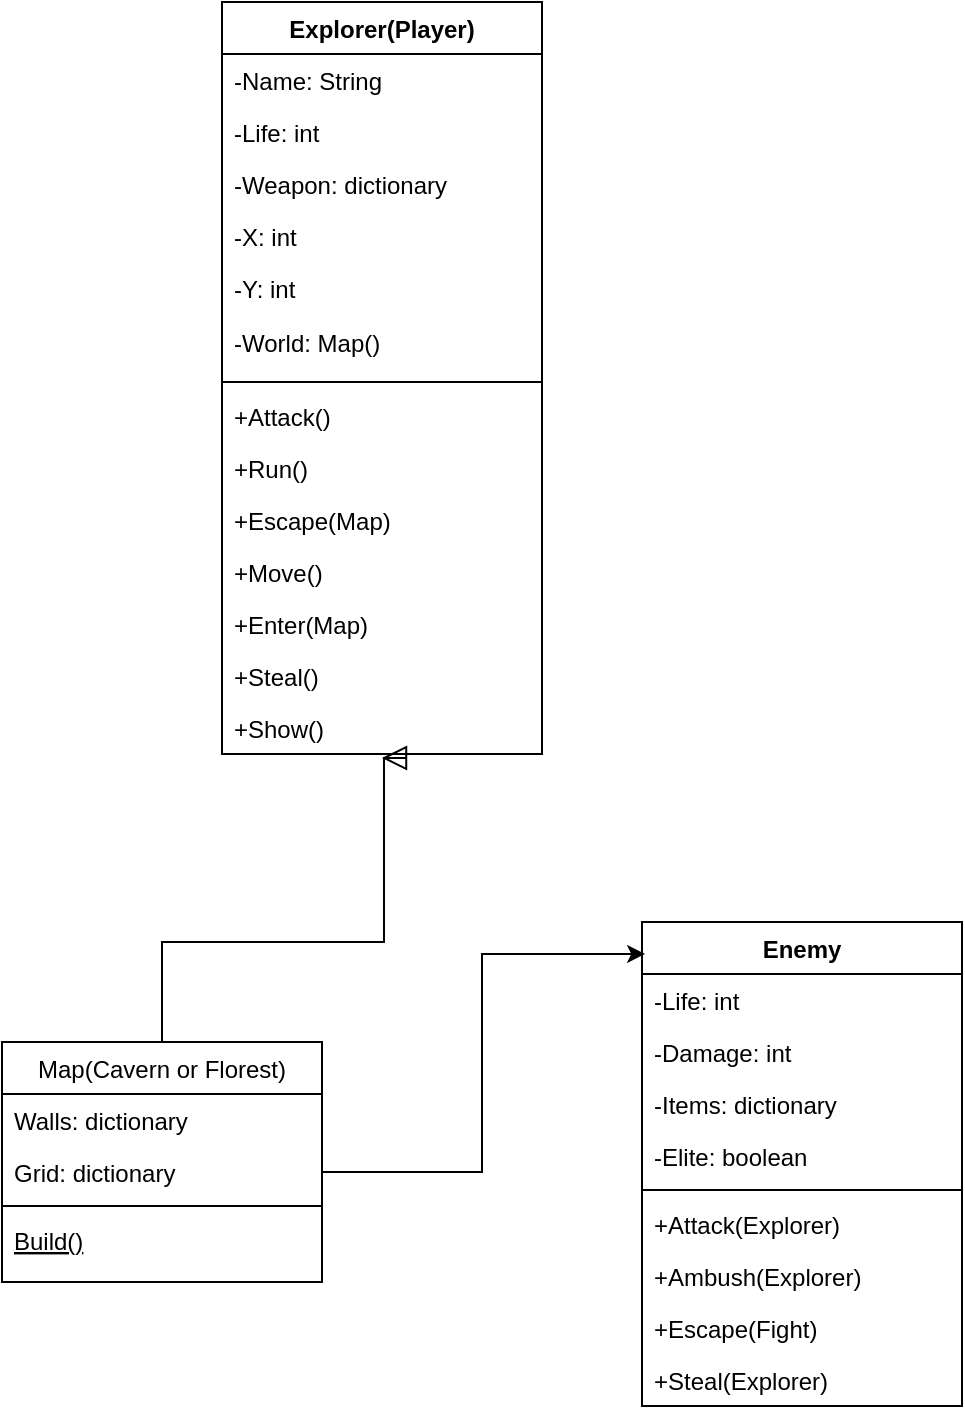 <mxfile version="22.0.4" type="device">
  <diagram id="C5RBs43oDa-KdzZeNtuy" name="Page-1">
    <mxGraphModel dx="1009" dy="550" grid="1" gridSize="10" guides="1" tooltips="1" connect="1" arrows="1" fold="1" page="1" pageScale="1" pageWidth="827" pageHeight="1169" math="0" shadow="0">
      <root>
        <mxCell id="WIyWlLk6GJQsqaUBKTNV-0" />
        <mxCell id="WIyWlLk6GJQsqaUBKTNV-1" parent="WIyWlLk6GJQsqaUBKTNV-0" />
        <mxCell id="zkfFHV4jXpPFQw0GAbJ--6" value="Map(Cavern or Florest)" style="swimlane;fontStyle=0;align=center;verticalAlign=top;childLayout=stackLayout;horizontal=1;startSize=26;horizontalStack=0;resizeParent=1;resizeLast=0;collapsible=1;marginBottom=0;rounded=0;shadow=0;strokeWidth=1;" parent="WIyWlLk6GJQsqaUBKTNV-1" vertex="1">
          <mxGeometry x="110" y="550" width="160" height="120" as="geometry">
            <mxRectangle x="130" y="380" width="160" height="26" as="alternateBounds" />
          </mxGeometry>
        </mxCell>
        <mxCell id="zkfFHV4jXpPFQw0GAbJ--7" value="Walls: dictionary" style="text;align=left;verticalAlign=top;spacingLeft=4;spacingRight=4;overflow=hidden;rotatable=0;points=[[0,0.5],[1,0.5]];portConstraint=eastwest;" parent="zkfFHV4jXpPFQw0GAbJ--6" vertex="1">
          <mxGeometry y="26" width="160" height="26" as="geometry" />
        </mxCell>
        <mxCell id="zkfFHV4jXpPFQw0GAbJ--8" value="Grid: dictionary" style="text;align=left;verticalAlign=top;spacingLeft=4;spacingRight=4;overflow=hidden;rotatable=0;points=[[0,0.5],[1,0.5]];portConstraint=eastwest;rounded=0;shadow=0;html=0;" parent="zkfFHV4jXpPFQw0GAbJ--6" vertex="1">
          <mxGeometry y="52" width="160" height="26" as="geometry" />
        </mxCell>
        <mxCell id="zkfFHV4jXpPFQw0GAbJ--9" value="" style="line;html=1;strokeWidth=1;align=left;verticalAlign=middle;spacingTop=-1;spacingLeft=3;spacingRight=3;rotatable=0;labelPosition=right;points=[];portConstraint=eastwest;" parent="zkfFHV4jXpPFQw0GAbJ--6" vertex="1">
          <mxGeometry y="78" width="160" height="8" as="geometry" />
        </mxCell>
        <mxCell id="zkfFHV4jXpPFQw0GAbJ--10" value="Build()" style="text;align=left;verticalAlign=top;spacingLeft=4;spacingRight=4;overflow=hidden;rotatable=0;points=[[0,0.5],[1,0.5]];portConstraint=eastwest;fontStyle=4" parent="zkfFHV4jXpPFQw0GAbJ--6" vertex="1">
          <mxGeometry y="86" width="160" height="26" as="geometry" />
        </mxCell>
        <mxCell id="zkfFHV4jXpPFQw0GAbJ--12" value="" style="endArrow=block;endSize=10;endFill=0;shadow=0;strokeWidth=1;rounded=0;edgeStyle=orthogonalEdgeStyle;elbow=vertical;" parent="WIyWlLk6GJQsqaUBKTNV-1" source="zkfFHV4jXpPFQw0GAbJ--6" edge="1">
          <mxGeometry width="160" relative="1" as="geometry">
            <mxPoint x="200" y="203" as="sourcePoint" />
            <mxPoint x="300" y="408" as="targetPoint" />
            <Array as="points">
              <mxPoint x="190" y="500" />
              <mxPoint x="301" y="500" />
            </Array>
          </mxGeometry>
        </mxCell>
        <mxCell id="i7Xtcj3G8aZAebKziHfs-32" value="Enemy" style="swimlane;fontStyle=1;childLayout=stackLayout;horizontal=1;startSize=26;horizontalStack=0;resizeParent=1;resizeParentMax=0;resizeLast=0;collapsible=1;marginBottom=0;" vertex="1" parent="WIyWlLk6GJQsqaUBKTNV-1">
          <mxGeometry x="430" y="490" width="160" height="242" as="geometry" />
        </mxCell>
        <mxCell id="i7Xtcj3G8aZAebKziHfs-33" value="-Life: int" style="text;strokeColor=none;fillColor=none;align=left;verticalAlign=top;spacingLeft=4;spacingRight=4;overflow=hidden;rotatable=0;points=[[0,0.5],[1,0.5]];portConstraint=eastwest;" vertex="1" parent="i7Xtcj3G8aZAebKziHfs-32">
          <mxGeometry y="26" width="160" height="26" as="geometry" />
        </mxCell>
        <mxCell id="i7Xtcj3G8aZAebKziHfs-34" value="-Damage: int" style="text;strokeColor=none;fillColor=none;align=left;verticalAlign=top;spacingLeft=4;spacingRight=4;overflow=hidden;rotatable=0;points=[[0,0.5],[1,0.5]];portConstraint=eastwest;" vertex="1" parent="i7Xtcj3G8aZAebKziHfs-32">
          <mxGeometry y="52" width="160" height="26" as="geometry" />
        </mxCell>
        <mxCell id="i7Xtcj3G8aZAebKziHfs-35" value="-Items: dictionary" style="text;strokeColor=none;fillColor=none;align=left;verticalAlign=top;spacingLeft=4;spacingRight=4;overflow=hidden;rotatable=0;points=[[0,0.5],[1,0.5]];portConstraint=eastwest;" vertex="1" parent="i7Xtcj3G8aZAebKziHfs-32">
          <mxGeometry y="78" width="160" height="26" as="geometry" />
        </mxCell>
        <mxCell id="i7Xtcj3G8aZAebKziHfs-36" value="-Elite: boolean" style="text;strokeColor=none;fillColor=none;align=left;verticalAlign=top;spacingLeft=4;spacingRight=4;overflow=hidden;rotatable=0;points=[[0,0.5],[1,0.5]];portConstraint=eastwest;" vertex="1" parent="i7Xtcj3G8aZAebKziHfs-32">
          <mxGeometry y="104" width="160" height="26" as="geometry" />
        </mxCell>
        <mxCell id="i7Xtcj3G8aZAebKziHfs-37" value="" style="line;strokeWidth=1;fillColor=none;align=left;verticalAlign=middle;spacingTop=-1;spacingLeft=3;spacingRight=3;rotatable=0;labelPosition=right;points=[];portConstraint=eastwest;" vertex="1" parent="i7Xtcj3G8aZAebKziHfs-32">
          <mxGeometry y="130" width="160" height="8" as="geometry" />
        </mxCell>
        <mxCell id="i7Xtcj3G8aZAebKziHfs-38" value="+Attack(Explorer)" style="text;strokeColor=none;fillColor=none;align=left;verticalAlign=top;spacingLeft=4;spacingRight=4;overflow=hidden;rotatable=0;points=[[0,0.5],[1,0.5]];portConstraint=eastwest;" vertex="1" parent="i7Xtcj3G8aZAebKziHfs-32">
          <mxGeometry y="138" width="160" height="26" as="geometry" />
        </mxCell>
        <mxCell id="i7Xtcj3G8aZAebKziHfs-39" value="+Ambush(Explorer)" style="text;strokeColor=none;fillColor=none;align=left;verticalAlign=top;spacingLeft=4;spacingRight=4;overflow=hidden;rotatable=0;points=[[0,0.5],[1,0.5]];portConstraint=eastwest;" vertex="1" parent="i7Xtcj3G8aZAebKziHfs-32">
          <mxGeometry y="164" width="160" height="26" as="geometry" />
        </mxCell>
        <mxCell id="i7Xtcj3G8aZAebKziHfs-40" value="+Escape(Fight)" style="text;strokeColor=none;fillColor=none;align=left;verticalAlign=top;spacingLeft=4;spacingRight=4;overflow=hidden;rotatable=0;points=[[0,0.5],[1,0.5]];portConstraint=eastwest;" vertex="1" parent="i7Xtcj3G8aZAebKziHfs-32">
          <mxGeometry y="190" width="160" height="26" as="geometry" />
        </mxCell>
        <mxCell id="i7Xtcj3G8aZAebKziHfs-41" value="+Steal(Explorer)" style="text;strokeColor=none;fillColor=none;align=left;verticalAlign=top;spacingLeft=4;spacingRight=4;overflow=hidden;rotatable=0;points=[[0,0.5],[1,0.5]];portConstraint=eastwest;" vertex="1" parent="i7Xtcj3G8aZAebKziHfs-32">
          <mxGeometry y="216" width="160" height="26" as="geometry" />
        </mxCell>
        <mxCell id="i7Xtcj3G8aZAebKziHfs-42" style="edgeStyle=orthogonalEdgeStyle;rounded=0;orthogonalLoop=1;jettySize=auto;html=1;exitX=1;exitY=0.5;exitDx=0;exitDy=0;entryX=0.01;entryY=0.066;entryDx=0;entryDy=0;entryPerimeter=0;" edge="1" parent="WIyWlLk6GJQsqaUBKTNV-1" source="zkfFHV4jXpPFQw0GAbJ--8" target="i7Xtcj3G8aZAebKziHfs-32">
          <mxGeometry relative="1" as="geometry" />
        </mxCell>
        <mxCell id="i7Xtcj3G8aZAebKziHfs-43" value="Explorer(Player)" style="swimlane;fontStyle=1;childLayout=stackLayout;horizontal=1;startSize=26;horizontalStack=0;resizeParent=1;resizeParentMax=0;resizeLast=0;collapsible=1;marginBottom=0;" vertex="1" parent="WIyWlLk6GJQsqaUBKTNV-1">
          <mxGeometry x="220" y="30" width="160" height="376" as="geometry" />
        </mxCell>
        <mxCell id="i7Xtcj3G8aZAebKziHfs-44" value="-Name: String" style="text;strokeColor=none;fillColor=none;align=left;verticalAlign=top;spacingLeft=4;spacingRight=4;overflow=hidden;rotatable=0;points=[[0,0.5],[1,0.5]];portConstraint=eastwest;" vertex="1" parent="i7Xtcj3G8aZAebKziHfs-43">
          <mxGeometry y="26" width="160" height="26" as="geometry" />
        </mxCell>
        <mxCell id="i7Xtcj3G8aZAebKziHfs-45" value="-Life: int" style="text;strokeColor=none;fillColor=none;align=left;verticalAlign=top;spacingLeft=4;spacingRight=4;overflow=hidden;rotatable=0;points=[[0,0.5],[1,0.5]];portConstraint=eastwest;" vertex="1" parent="i7Xtcj3G8aZAebKziHfs-43">
          <mxGeometry y="52" width="160" height="26" as="geometry" />
        </mxCell>
        <mxCell id="i7Xtcj3G8aZAebKziHfs-46" value="-Weapon: dictionary" style="text;strokeColor=none;fillColor=none;align=left;verticalAlign=top;spacingLeft=4;spacingRight=4;overflow=hidden;rotatable=0;points=[[0,0.5],[1,0.5]];portConstraint=eastwest;" vertex="1" parent="i7Xtcj3G8aZAebKziHfs-43">
          <mxGeometry y="78" width="160" height="26" as="geometry" />
        </mxCell>
        <mxCell id="i7Xtcj3G8aZAebKziHfs-47" value="-X: int" style="text;strokeColor=none;fillColor=none;align=left;verticalAlign=top;spacingLeft=4;spacingRight=4;overflow=hidden;rotatable=0;points=[[0,0.5],[1,0.5]];portConstraint=eastwest;" vertex="1" parent="i7Xtcj3G8aZAebKziHfs-43">
          <mxGeometry y="104" width="160" height="26" as="geometry" />
        </mxCell>
        <mxCell id="i7Xtcj3G8aZAebKziHfs-48" value="-Y: int" style="text;strokeColor=none;fillColor=none;align=left;verticalAlign=top;spacingLeft=4;spacingRight=4;overflow=hidden;rotatable=0;points=[[0,0.5],[1,0.5]];portConstraint=eastwest;" vertex="1" parent="i7Xtcj3G8aZAebKziHfs-43">
          <mxGeometry y="130" width="160" height="26" as="geometry" />
        </mxCell>
        <mxCell id="i7Xtcj3G8aZAebKziHfs-58" value="-World: Map()" style="text;strokeColor=none;align=left;fillColor=none;html=1;verticalAlign=middle;whiteSpace=wrap;rounded=0;spacingLeft=4;spacingRight=4;" vertex="1" parent="i7Xtcj3G8aZAebKziHfs-43">
          <mxGeometry y="156" width="160" height="30" as="geometry" />
        </mxCell>
        <mxCell id="zkfFHV4jXpPFQw0GAbJ--4" value="" style="line;html=1;strokeWidth=1;align=left;verticalAlign=middle;spacingTop=-1;spacingLeft=3;spacingRight=3;rotatable=0;labelPosition=right;points=[];portConstraint=eastwest;" parent="i7Xtcj3G8aZAebKziHfs-43" vertex="1">
          <mxGeometry y="186" width="160" height="8" as="geometry" />
        </mxCell>
        <mxCell id="i7Xtcj3G8aZAebKziHfs-51" value="+Attack()" style="text;strokeColor=none;fillColor=none;align=left;verticalAlign=top;spacingLeft=4;spacingRight=4;overflow=hidden;rotatable=0;points=[[0,0.5],[1,0.5]];portConstraint=eastwest;" vertex="1" parent="i7Xtcj3G8aZAebKziHfs-43">
          <mxGeometry y="194" width="160" height="26" as="geometry" />
        </mxCell>
        <mxCell id="i7Xtcj3G8aZAebKziHfs-52" value="+Run()" style="text;strokeColor=none;fillColor=none;align=left;verticalAlign=top;spacingLeft=4;spacingRight=4;overflow=hidden;rotatable=0;points=[[0,0.5],[1,0.5]];portConstraint=eastwest;" vertex="1" parent="i7Xtcj3G8aZAebKziHfs-43">
          <mxGeometry y="220" width="160" height="26" as="geometry" />
        </mxCell>
        <mxCell id="i7Xtcj3G8aZAebKziHfs-53" value="+Escape(Map)" style="text;strokeColor=none;fillColor=none;align=left;verticalAlign=top;spacingLeft=4;spacingRight=4;overflow=hidden;rotatable=0;points=[[0,0.5],[1,0.5]];portConstraint=eastwest;" vertex="1" parent="i7Xtcj3G8aZAebKziHfs-43">
          <mxGeometry y="246" width="160" height="26" as="geometry" />
        </mxCell>
        <mxCell id="i7Xtcj3G8aZAebKziHfs-55" value="+Move()" style="text;strokeColor=none;fillColor=none;align=left;verticalAlign=top;spacingLeft=4;spacingRight=4;overflow=hidden;rotatable=0;points=[[0,0.5],[1,0.5]];portConstraint=eastwest;" vertex="1" parent="i7Xtcj3G8aZAebKziHfs-43">
          <mxGeometry y="272" width="160" height="26" as="geometry" />
        </mxCell>
        <mxCell id="i7Xtcj3G8aZAebKziHfs-54" value="+Enter(Map)" style="text;strokeColor=none;fillColor=none;align=left;verticalAlign=top;spacingLeft=4;spacingRight=4;overflow=hidden;rotatable=0;points=[[0,0.5],[1,0.5]];portConstraint=eastwest;" vertex="1" parent="i7Xtcj3G8aZAebKziHfs-43">
          <mxGeometry y="298" width="160" height="26" as="geometry" />
        </mxCell>
        <mxCell id="i7Xtcj3G8aZAebKziHfs-57" value="+Steal()" style="text;strokeColor=none;fillColor=none;align=left;verticalAlign=top;spacingLeft=4;spacingRight=4;overflow=hidden;rotatable=0;points=[[0,0.5],[1,0.5]];portConstraint=eastwest;" vertex="1" parent="i7Xtcj3G8aZAebKziHfs-43">
          <mxGeometry y="324" width="160" height="26" as="geometry" />
        </mxCell>
        <mxCell id="i7Xtcj3G8aZAebKziHfs-56" value="+Show()" style="text;strokeColor=none;fillColor=none;align=left;verticalAlign=top;spacingLeft=4;spacingRight=4;overflow=hidden;rotatable=0;points=[[0,0.5],[1,0.5]];portConstraint=eastwest;" vertex="1" parent="i7Xtcj3G8aZAebKziHfs-43">
          <mxGeometry y="350" width="160" height="26" as="geometry" />
        </mxCell>
      </root>
    </mxGraphModel>
  </diagram>
</mxfile>
